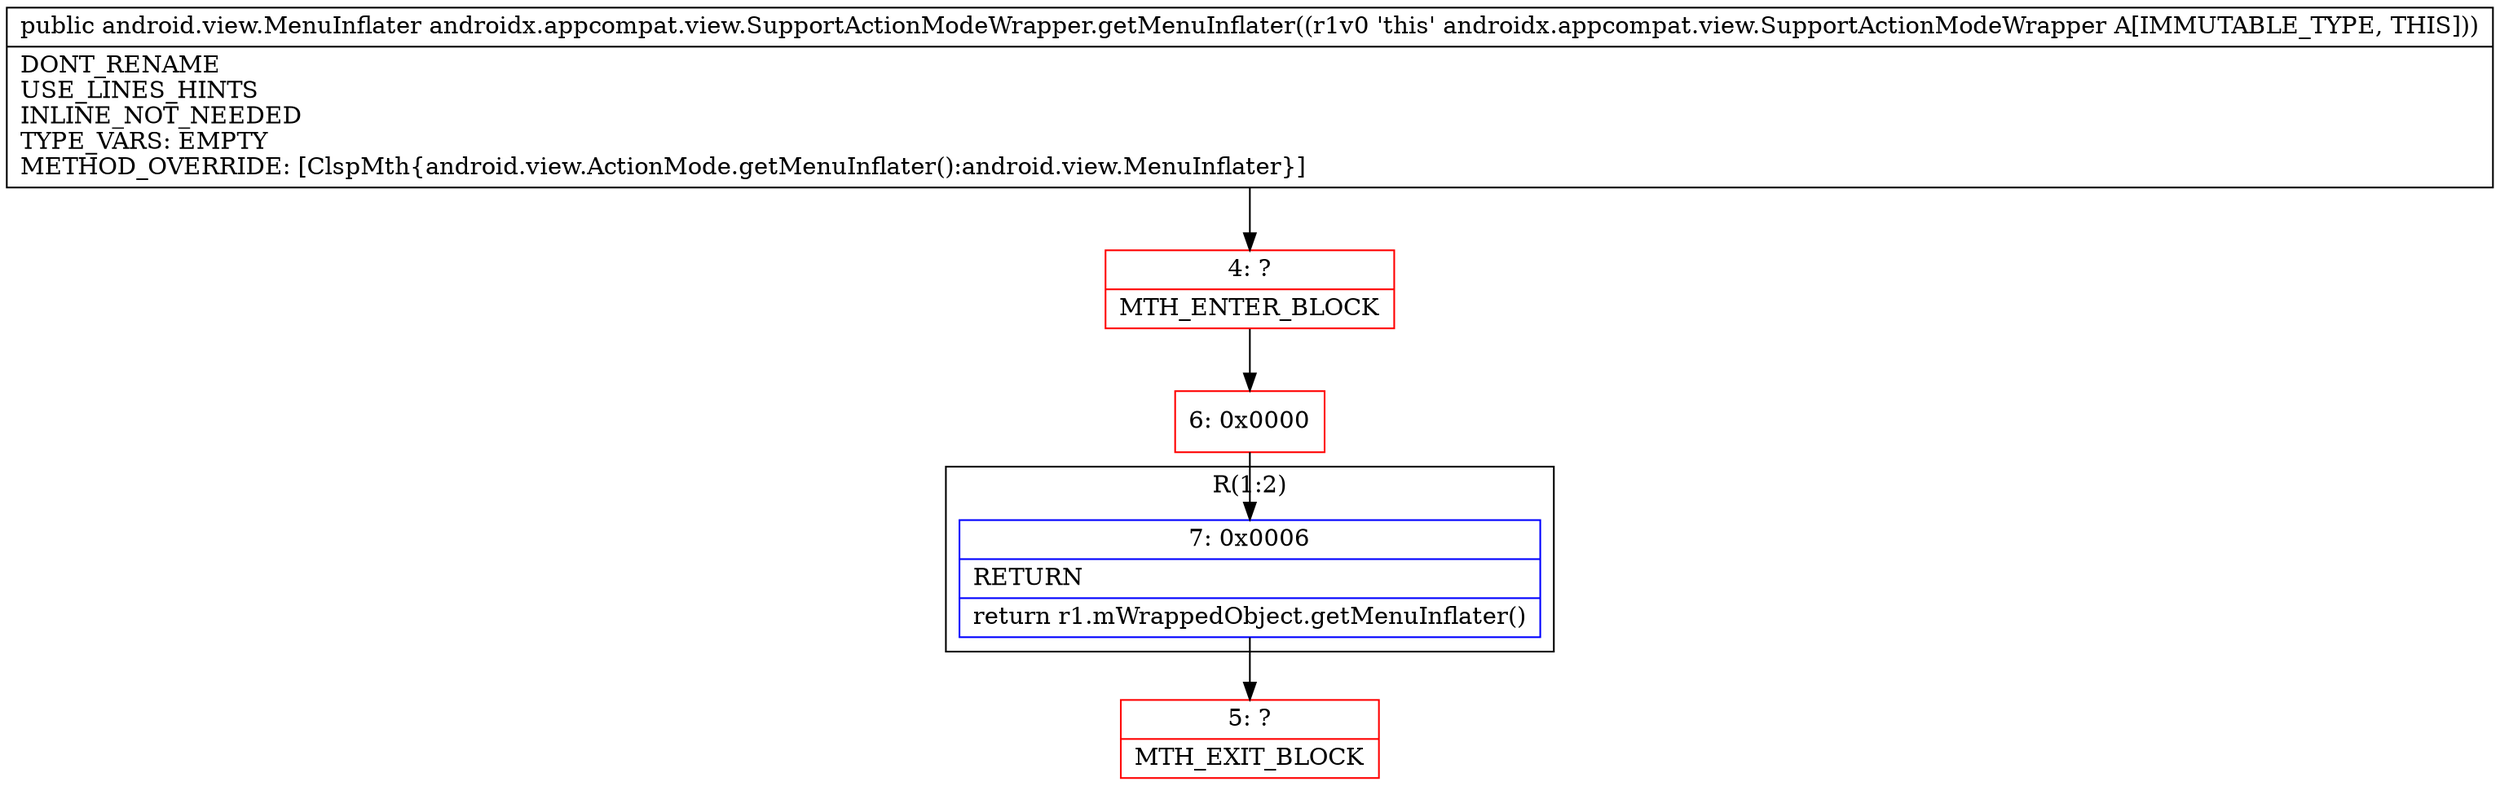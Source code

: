 digraph "CFG forandroidx.appcompat.view.SupportActionModeWrapper.getMenuInflater()Landroid\/view\/MenuInflater;" {
subgraph cluster_Region_285962664 {
label = "R(1:2)";
node [shape=record,color=blue];
Node_7 [shape=record,label="{7\:\ 0x0006|RETURN\l|return r1.mWrappedObject.getMenuInflater()\l}"];
}
Node_4 [shape=record,color=red,label="{4\:\ ?|MTH_ENTER_BLOCK\l}"];
Node_6 [shape=record,color=red,label="{6\:\ 0x0000}"];
Node_5 [shape=record,color=red,label="{5\:\ ?|MTH_EXIT_BLOCK\l}"];
MethodNode[shape=record,label="{public android.view.MenuInflater androidx.appcompat.view.SupportActionModeWrapper.getMenuInflater((r1v0 'this' androidx.appcompat.view.SupportActionModeWrapper A[IMMUTABLE_TYPE, THIS]))  | DONT_RENAME\lUSE_LINES_HINTS\lINLINE_NOT_NEEDED\lTYPE_VARS: EMPTY\lMETHOD_OVERRIDE: [ClspMth\{android.view.ActionMode.getMenuInflater():android.view.MenuInflater\}]\l}"];
MethodNode -> Node_4;Node_7 -> Node_5;
Node_4 -> Node_6;
Node_6 -> Node_7;
}

